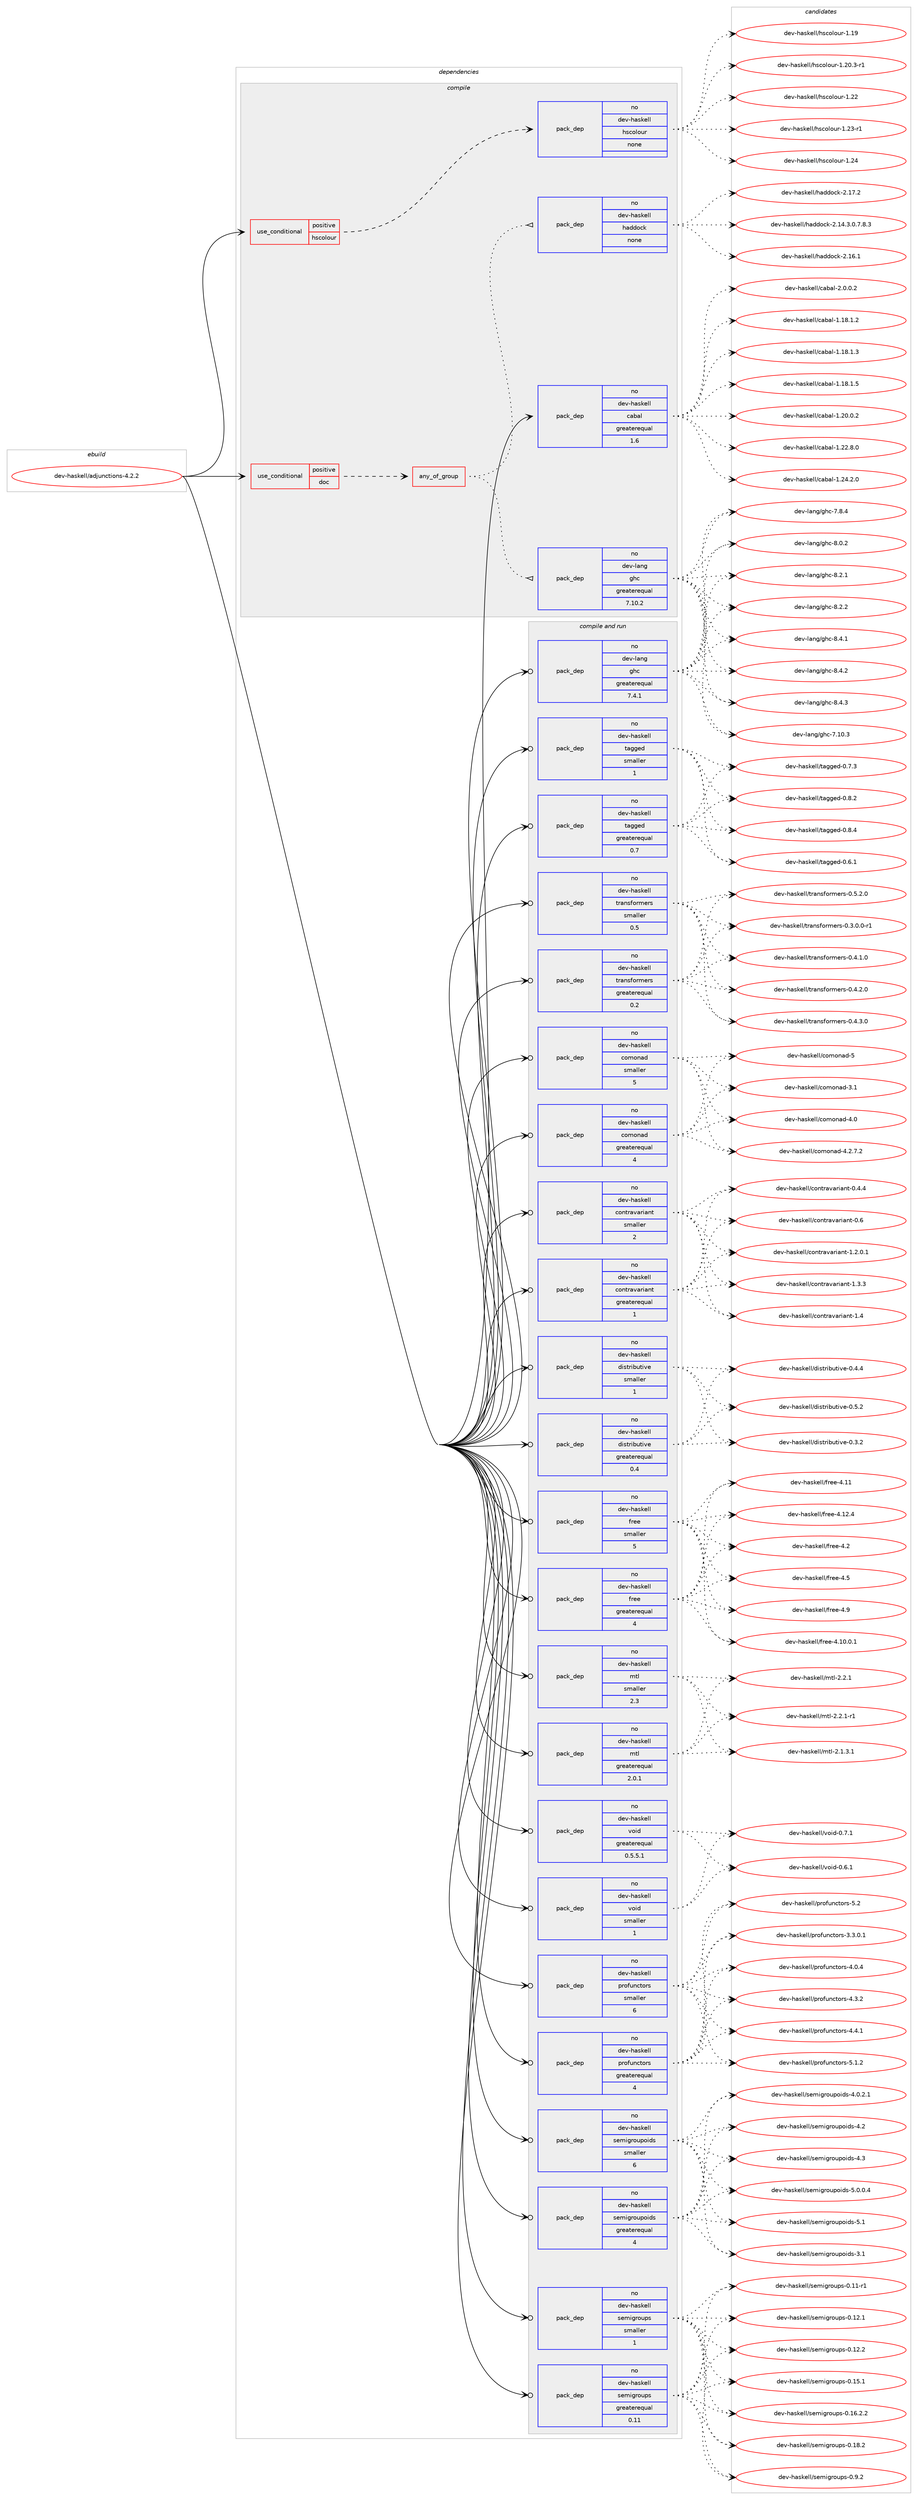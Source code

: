 digraph prolog {

# *************
# Graph options
# *************

newrank=true;
concentrate=true;
compound=true;
graph [rankdir=LR,fontname=Helvetica,fontsize=10,ranksep=1.5];#, ranksep=2.5, nodesep=0.2];
edge  [arrowhead=vee];
node  [fontname=Helvetica,fontsize=10];

# **********
# The ebuild
# **********

subgraph cluster_leftcol {
color=gray;
rank=same;
label=<<i>ebuild</i>>;
id [label="dev-haskell/adjunctions-4.2.2", color=red, width=4, href="../dev-haskell/adjunctions-4.2.2.svg"];
}

# ****************
# The dependencies
# ****************

subgraph cluster_midcol {
color=gray;
label=<<i>dependencies</i>>;
subgraph cluster_compile {
fillcolor="#eeeeee";
style=filled;
label=<<i>compile</i>>;
subgraph cond358463 {
dependency1325381 [label=<<TABLE BORDER="0" CELLBORDER="1" CELLSPACING="0" CELLPADDING="4"><TR><TD ROWSPAN="3" CELLPADDING="10">use_conditional</TD></TR><TR><TD>positive</TD></TR><TR><TD>doc</TD></TR></TABLE>>, shape=none, color=red];
subgraph any20477 {
dependency1325382 [label=<<TABLE BORDER="0" CELLBORDER="1" CELLSPACING="0" CELLPADDING="4"><TR><TD CELLPADDING="10">any_of_group</TD></TR></TABLE>>, shape=none, color=red];subgraph pack945889 {
dependency1325383 [label=<<TABLE BORDER="0" CELLBORDER="1" CELLSPACING="0" CELLPADDING="4" WIDTH="220"><TR><TD ROWSPAN="6" CELLPADDING="30">pack_dep</TD></TR><TR><TD WIDTH="110">no</TD></TR><TR><TD>dev-haskell</TD></TR><TR><TD>haddock</TD></TR><TR><TD>none</TD></TR><TR><TD></TD></TR></TABLE>>, shape=none, color=blue];
}
dependency1325382:e -> dependency1325383:w [weight=20,style="dotted",arrowhead="oinv"];
subgraph pack945890 {
dependency1325384 [label=<<TABLE BORDER="0" CELLBORDER="1" CELLSPACING="0" CELLPADDING="4" WIDTH="220"><TR><TD ROWSPAN="6" CELLPADDING="30">pack_dep</TD></TR><TR><TD WIDTH="110">no</TD></TR><TR><TD>dev-lang</TD></TR><TR><TD>ghc</TD></TR><TR><TD>greaterequal</TD></TR><TR><TD>7.10.2</TD></TR></TABLE>>, shape=none, color=blue];
}
dependency1325382:e -> dependency1325384:w [weight=20,style="dotted",arrowhead="oinv"];
}
dependency1325381:e -> dependency1325382:w [weight=20,style="dashed",arrowhead="vee"];
}
id:e -> dependency1325381:w [weight=20,style="solid",arrowhead="vee"];
subgraph cond358464 {
dependency1325385 [label=<<TABLE BORDER="0" CELLBORDER="1" CELLSPACING="0" CELLPADDING="4"><TR><TD ROWSPAN="3" CELLPADDING="10">use_conditional</TD></TR><TR><TD>positive</TD></TR><TR><TD>hscolour</TD></TR></TABLE>>, shape=none, color=red];
subgraph pack945891 {
dependency1325386 [label=<<TABLE BORDER="0" CELLBORDER="1" CELLSPACING="0" CELLPADDING="4" WIDTH="220"><TR><TD ROWSPAN="6" CELLPADDING="30">pack_dep</TD></TR><TR><TD WIDTH="110">no</TD></TR><TR><TD>dev-haskell</TD></TR><TR><TD>hscolour</TD></TR><TR><TD>none</TD></TR><TR><TD></TD></TR></TABLE>>, shape=none, color=blue];
}
dependency1325385:e -> dependency1325386:w [weight=20,style="dashed",arrowhead="vee"];
}
id:e -> dependency1325385:w [weight=20,style="solid",arrowhead="vee"];
subgraph pack945892 {
dependency1325387 [label=<<TABLE BORDER="0" CELLBORDER="1" CELLSPACING="0" CELLPADDING="4" WIDTH="220"><TR><TD ROWSPAN="6" CELLPADDING="30">pack_dep</TD></TR><TR><TD WIDTH="110">no</TD></TR><TR><TD>dev-haskell</TD></TR><TR><TD>cabal</TD></TR><TR><TD>greaterequal</TD></TR><TR><TD>1.6</TD></TR></TABLE>>, shape=none, color=blue];
}
id:e -> dependency1325387:w [weight=20,style="solid",arrowhead="vee"];
}
subgraph cluster_compileandrun {
fillcolor="#eeeeee";
style=filled;
label=<<i>compile and run</i>>;
subgraph pack945893 {
dependency1325388 [label=<<TABLE BORDER="0" CELLBORDER="1" CELLSPACING="0" CELLPADDING="4" WIDTH="220"><TR><TD ROWSPAN="6" CELLPADDING="30">pack_dep</TD></TR><TR><TD WIDTH="110">no</TD></TR><TR><TD>dev-haskell</TD></TR><TR><TD>comonad</TD></TR><TR><TD>greaterequal</TD></TR><TR><TD>4</TD></TR></TABLE>>, shape=none, color=blue];
}
id:e -> dependency1325388:w [weight=20,style="solid",arrowhead="odotvee"];
subgraph pack945894 {
dependency1325389 [label=<<TABLE BORDER="0" CELLBORDER="1" CELLSPACING="0" CELLPADDING="4" WIDTH="220"><TR><TD ROWSPAN="6" CELLPADDING="30">pack_dep</TD></TR><TR><TD WIDTH="110">no</TD></TR><TR><TD>dev-haskell</TD></TR><TR><TD>comonad</TD></TR><TR><TD>smaller</TD></TR><TR><TD>5</TD></TR></TABLE>>, shape=none, color=blue];
}
id:e -> dependency1325389:w [weight=20,style="solid",arrowhead="odotvee"];
subgraph pack945895 {
dependency1325390 [label=<<TABLE BORDER="0" CELLBORDER="1" CELLSPACING="0" CELLPADDING="4" WIDTH="220"><TR><TD ROWSPAN="6" CELLPADDING="30">pack_dep</TD></TR><TR><TD WIDTH="110">no</TD></TR><TR><TD>dev-haskell</TD></TR><TR><TD>contravariant</TD></TR><TR><TD>greaterequal</TD></TR><TR><TD>1</TD></TR></TABLE>>, shape=none, color=blue];
}
id:e -> dependency1325390:w [weight=20,style="solid",arrowhead="odotvee"];
subgraph pack945896 {
dependency1325391 [label=<<TABLE BORDER="0" CELLBORDER="1" CELLSPACING="0" CELLPADDING="4" WIDTH="220"><TR><TD ROWSPAN="6" CELLPADDING="30">pack_dep</TD></TR><TR><TD WIDTH="110">no</TD></TR><TR><TD>dev-haskell</TD></TR><TR><TD>contravariant</TD></TR><TR><TD>smaller</TD></TR><TR><TD>2</TD></TR></TABLE>>, shape=none, color=blue];
}
id:e -> dependency1325391:w [weight=20,style="solid",arrowhead="odotvee"];
subgraph pack945897 {
dependency1325392 [label=<<TABLE BORDER="0" CELLBORDER="1" CELLSPACING="0" CELLPADDING="4" WIDTH="220"><TR><TD ROWSPAN="6" CELLPADDING="30">pack_dep</TD></TR><TR><TD WIDTH="110">no</TD></TR><TR><TD>dev-haskell</TD></TR><TR><TD>distributive</TD></TR><TR><TD>greaterequal</TD></TR><TR><TD>0.4</TD></TR></TABLE>>, shape=none, color=blue];
}
id:e -> dependency1325392:w [weight=20,style="solid",arrowhead="odotvee"];
subgraph pack945898 {
dependency1325393 [label=<<TABLE BORDER="0" CELLBORDER="1" CELLSPACING="0" CELLPADDING="4" WIDTH="220"><TR><TD ROWSPAN="6" CELLPADDING="30">pack_dep</TD></TR><TR><TD WIDTH="110">no</TD></TR><TR><TD>dev-haskell</TD></TR><TR><TD>distributive</TD></TR><TR><TD>smaller</TD></TR><TR><TD>1</TD></TR></TABLE>>, shape=none, color=blue];
}
id:e -> dependency1325393:w [weight=20,style="solid",arrowhead="odotvee"];
subgraph pack945899 {
dependency1325394 [label=<<TABLE BORDER="0" CELLBORDER="1" CELLSPACING="0" CELLPADDING="4" WIDTH="220"><TR><TD ROWSPAN="6" CELLPADDING="30">pack_dep</TD></TR><TR><TD WIDTH="110">no</TD></TR><TR><TD>dev-haskell</TD></TR><TR><TD>free</TD></TR><TR><TD>greaterequal</TD></TR><TR><TD>4</TD></TR></TABLE>>, shape=none, color=blue];
}
id:e -> dependency1325394:w [weight=20,style="solid",arrowhead="odotvee"];
subgraph pack945900 {
dependency1325395 [label=<<TABLE BORDER="0" CELLBORDER="1" CELLSPACING="0" CELLPADDING="4" WIDTH="220"><TR><TD ROWSPAN="6" CELLPADDING="30">pack_dep</TD></TR><TR><TD WIDTH="110">no</TD></TR><TR><TD>dev-haskell</TD></TR><TR><TD>free</TD></TR><TR><TD>smaller</TD></TR><TR><TD>5</TD></TR></TABLE>>, shape=none, color=blue];
}
id:e -> dependency1325395:w [weight=20,style="solid",arrowhead="odotvee"];
subgraph pack945901 {
dependency1325396 [label=<<TABLE BORDER="0" CELLBORDER="1" CELLSPACING="0" CELLPADDING="4" WIDTH="220"><TR><TD ROWSPAN="6" CELLPADDING="30">pack_dep</TD></TR><TR><TD WIDTH="110">no</TD></TR><TR><TD>dev-haskell</TD></TR><TR><TD>mtl</TD></TR><TR><TD>greaterequal</TD></TR><TR><TD>2.0.1</TD></TR></TABLE>>, shape=none, color=blue];
}
id:e -> dependency1325396:w [weight=20,style="solid",arrowhead="odotvee"];
subgraph pack945902 {
dependency1325397 [label=<<TABLE BORDER="0" CELLBORDER="1" CELLSPACING="0" CELLPADDING="4" WIDTH="220"><TR><TD ROWSPAN="6" CELLPADDING="30">pack_dep</TD></TR><TR><TD WIDTH="110">no</TD></TR><TR><TD>dev-haskell</TD></TR><TR><TD>mtl</TD></TR><TR><TD>smaller</TD></TR><TR><TD>2.3</TD></TR></TABLE>>, shape=none, color=blue];
}
id:e -> dependency1325397:w [weight=20,style="solid",arrowhead="odotvee"];
subgraph pack945903 {
dependency1325398 [label=<<TABLE BORDER="0" CELLBORDER="1" CELLSPACING="0" CELLPADDING="4" WIDTH="220"><TR><TD ROWSPAN="6" CELLPADDING="30">pack_dep</TD></TR><TR><TD WIDTH="110">no</TD></TR><TR><TD>dev-haskell</TD></TR><TR><TD>profunctors</TD></TR><TR><TD>greaterequal</TD></TR><TR><TD>4</TD></TR></TABLE>>, shape=none, color=blue];
}
id:e -> dependency1325398:w [weight=20,style="solid",arrowhead="odotvee"];
subgraph pack945904 {
dependency1325399 [label=<<TABLE BORDER="0" CELLBORDER="1" CELLSPACING="0" CELLPADDING="4" WIDTH="220"><TR><TD ROWSPAN="6" CELLPADDING="30">pack_dep</TD></TR><TR><TD WIDTH="110">no</TD></TR><TR><TD>dev-haskell</TD></TR><TR><TD>profunctors</TD></TR><TR><TD>smaller</TD></TR><TR><TD>6</TD></TR></TABLE>>, shape=none, color=blue];
}
id:e -> dependency1325399:w [weight=20,style="solid",arrowhead="odotvee"];
subgraph pack945905 {
dependency1325400 [label=<<TABLE BORDER="0" CELLBORDER="1" CELLSPACING="0" CELLPADDING="4" WIDTH="220"><TR><TD ROWSPAN="6" CELLPADDING="30">pack_dep</TD></TR><TR><TD WIDTH="110">no</TD></TR><TR><TD>dev-haskell</TD></TR><TR><TD>semigroupoids</TD></TR><TR><TD>greaterequal</TD></TR><TR><TD>4</TD></TR></TABLE>>, shape=none, color=blue];
}
id:e -> dependency1325400:w [weight=20,style="solid",arrowhead="odotvee"];
subgraph pack945906 {
dependency1325401 [label=<<TABLE BORDER="0" CELLBORDER="1" CELLSPACING="0" CELLPADDING="4" WIDTH="220"><TR><TD ROWSPAN="6" CELLPADDING="30">pack_dep</TD></TR><TR><TD WIDTH="110">no</TD></TR><TR><TD>dev-haskell</TD></TR><TR><TD>semigroupoids</TD></TR><TR><TD>smaller</TD></TR><TR><TD>6</TD></TR></TABLE>>, shape=none, color=blue];
}
id:e -> dependency1325401:w [weight=20,style="solid",arrowhead="odotvee"];
subgraph pack945907 {
dependency1325402 [label=<<TABLE BORDER="0" CELLBORDER="1" CELLSPACING="0" CELLPADDING="4" WIDTH="220"><TR><TD ROWSPAN="6" CELLPADDING="30">pack_dep</TD></TR><TR><TD WIDTH="110">no</TD></TR><TR><TD>dev-haskell</TD></TR><TR><TD>semigroups</TD></TR><TR><TD>greaterequal</TD></TR><TR><TD>0.11</TD></TR></TABLE>>, shape=none, color=blue];
}
id:e -> dependency1325402:w [weight=20,style="solid",arrowhead="odotvee"];
subgraph pack945908 {
dependency1325403 [label=<<TABLE BORDER="0" CELLBORDER="1" CELLSPACING="0" CELLPADDING="4" WIDTH="220"><TR><TD ROWSPAN="6" CELLPADDING="30">pack_dep</TD></TR><TR><TD WIDTH="110">no</TD></TR><TR><TD>dev-haskell</TD></TR><TR><TD>semigroups</TD></TR><TR><TD>smaller</TD></TR><TR><TD>1</TD></TR></TABLE>>, shape=none, color=blue];
}
id:e -> dependency1325403:w [weight=20,style="solid",arrowhead="odotvee"];
subgraph pack945909 {
dependency1325404 [label=<<TABLE BORDER="0" CELLBORDER="1" CELLSPACING="0" CELLPADDING="4" WIDTH="220"><TR><TD ROWSPAN="6" CELLPADDING="30">pack_dep</TD></TR><TR><TD WIDTH="110">no</TD></TR><TR><TD>dev-haskell</TD></TR><TR><TD>tagged</TD></TR><TR><TD>greaterequal</TD></TR><TR><TD>0.7</TD></TR></TABLE>>, shape=none, color=blue];
}
id:e -> dependency1325404:w [weight=20,style="solid",arrowhead="odotvee"];
subgraph pack945910 {
dependency1325405 [label=<<TABLE BORDER="0" CELLBORDER="1" CELLSPACING="0" CELLPADDING="4" WIDTH="220"><TR><TD ROWSPAN="6" CELLPADDING="30">pack_dep</TD></TR><TR><TD WIDTH="110">no</TD></TR><TR><TD>dev-haskell</TD></TR><TR><TD>tagged</TD></TR><TR><TD>smaller</TD></TR><TR><TD>1</TD></TR></TABLE>>, shape=none, color=blue];
}
id:e -> dependency1325405:w [weight=20,style="solid",arrowhead="odotvee"];
subgraph pack945911 {
dependency1325406 [label=<<TABLE BORDER="0" CELLBORDER="1" CELLSPACING="0" CELLPADDING="4" WIDTH="220"><TR><TD ROWSPAN="6" CELLPADDING="30">pack_dep</TD></TR><TR><TD WIDTH="110">no</TD></TR><TR><TD>dev-haskell</TD></TR><TR><TD>transformers</TD></TR><TR><TD>greaterequal</TD></TR><TR><TD>0.2</TD></TR></TABLE>>, shape=none, color=blue];
}
id:e -> dependency1325406:w [weight=20,style="solid",arrowhead="odotvee"];
subgraph pack945912 {
dependency1325407 [label=<<TABLE BORDER="0" CELLBORDER="1" CELLSPACING="0" CELLPADDING="4" WIDTH="220"><TR><TD ROWSPAN="6" CELLPADDING="30">pack_dep</TD></TR><TR><TD WIDTH="110">no</TD></TR><TR><TD>dev-haskell</TD></TR><TR><TD>transformers</TD></TR><TR><TD>smaller</TD></TR><TR><TD>0.5</TD></TR></TABLE>>, shape=none, color=blue];
}
id:e -> dependency1325407:w [weight=20,style="solid",arrowhead="odotvee"];
subgraph pack945913 {
dependency1325408 [label=<<TABLE BORDER="0" CELLBORDER="1" CELLSPACING="0" CELLPADDING="4" WIDTH="220"><TR><TD ROWSPAN="6" CELLPADDING="30">pack_dep</TD></TR><TR><TD WIDTH="110">no</TD></TR><TR><TD>dev-haskell</TD></TR><TR><TD>void</TD></TR><TR><TD>greaterequal</TD></TR><TR><TD>0.5.5.1</TD></TR></TABLE>>, shape=none, color=blue];
}
id:e -> dependency1325408:w [weight=20,style="solid",arrowhead="odotvee"];
subgraph pack945914 {
dependency1325409 [label=<<TABLE BORDER="0" CELLBORDER="1" CELLSPACING="0" CELLPADDING="4" WIDTH="220"><TR><TD ROWSPAN="6" CELLPADDING="30">pack_dep</TD></TR><TR><TD WIDTH="110">no</TD></TR><TR><TD>dev-haskell</TD></TR><TR><TD>void</TD></TR><TR><TD>smaller</TD></TR><TR><TD>1</TD></TR></TABLE>>, shape=none, color=blue];
}
id:e -> dependency1325409:w [weight=20,style="solid",arrowhead="odotvee"];
subgraph pack945915 {
dependency1325410 [label=<<TABLE BORDER="0" CELLBORDER="1" CELLSPACING="0" CELLPADDING="4" WIDTH="220"><TR><TD ROWSPAN="6" CELLPADDING="30">pack_dep</TD></TR><TR><TD WIDTH="110">no</TD></TR><TR><TD>dev-lang</TD></TR><TR><TD>ghc</TD></TR><TR><TD>greaterequal</TD></TR><TR><TD>7.4.1</TD></TR></TABLE>>, shape=none, color=blue];
}
id:e -> dependency1325410:w [weight=20,style="solid",arrowhead="odotvee"];
}
subgraph cluster_run {
fillcolor="#eeeeee";
style=filled;
label=<<i>run</i>>;
}
}

# **************
# The candidates
# **************

subgraph cluster_choices {
rank=same;
color=gray;
label=<<i>candidates</i>>;

subgraph choice945889 {
color=black;
nodesep=1;
choice1001011184510497115107101108108471049710010011199107455046495246514648465546564651 [label="dev-haskell/haddock-2.14.3.0.7.8.3", color=red, width=4,href="../dev-haskell/haddock-2.14.3.0.7.8.3.svg"];
choice100101118451049711510710110810847104971001001119910745504649544649 [label="dev-haskell/haddock-2.16.1", color=red, width=4,href="../dev-haskell/haddock-2.16.1.svg"];
choice100101118451049711510710110810847104971001001119910745504649554650 [label="dev-haskell/haddock-2.17.2", color=red, width=4,href="../dev-haskell/haddock-2.17.2.svg"];
dependency1325383:e -> choice1001011184510497115107101108108471049710010011199107455046495246514648465546564651:w [style=dotted,weight="100"];
dependency1325383:e -> choice100101118451049711510710110810847104971001001119910745504649544649:w [style=dotted,weight="100"];
dependency1325383:e -> choice100101118451049711510710110810847104971001001119910745504649554650:w [style=dotted,weight="100"];
}
subgraph choice945890 {
color=black;
nodesep=1;
choice1001011184510897110103471031049945554649484651 [label="dev-lang/ghc-7.10.3", color=red, width=4,href="../dev-lang/ghc-7.10.3.svg"];
choice10010111845108971101034710310499455546564652 [label="dev-lang/ghc-7.8.4", color=red, width=4,href="../dev-lang/ghc-7.8.4.svg"];
choice10010111845108971101034710310499455646484650 [label="dev-lang/ghc-8.0.2", color=red, width=4,href="../dev-lang/ghc-8.0.2.svg"];
choice10010111845108971101034710310499455646504649 [label="dev-lang/ghc-8.2.1", color=red, width=4,href="../dev-lang/ghc-8.2.1.svg"];
choice10010111845108971101034710310499455646504650 [label="dev-lang/ghc-8.2.2", color=red, width=4,href="../dev-lang/ghc-8.2.2.svg"];
choice10010111845108971101034710310499455646524649 [label="dev-lang/ghc-8.4.1", color=red, width=4,href="../dev-lang/ghc-8.4.1.svg"];
choice10010111845108971101034710310499455646524650 [label="dev-lang/ghc-8.4.2", color=red, width=4,href="../dev-lang/ghc-8.4.2.svg"];
choice10010111845108971101034710310499455646524651 [label="dev-lang/ghc-8.4.3", color=red, width=4,href="../dev-lang/ghc-8.4.3.svg"];
dependency1325384:e -> choice1001011184510897110103471031049945554649484651:w [style=dotted,weight="100"];
dependency1325384:e -> choice10010111845108971101034710310499455546564652:w [style=dotted,weight="100"];
dependency1325384:e -> choice10010111845108971101034710310499455646484650:w [style=dotted,weight="100"];
dependency1325384:e -> choice10010111845108971101034710310499455646504649:w [style=dotted,weight="100"];
dependency1325384:e -> choice10010111845108971101034710310499455646504650:w [style=dotted,weight="100"];
dependency1325384:e -> choice10010111845108971101034710310499455646524649:w [style=dotted,weight="100"];
dependency1325384:e -> choice10010111845108971101034710310499455646524650:w [style=dotted,weight="100"];
dependency1325384:e -> choice10010111845108971101034710310499455646524651:w [style=dotted,weight="100"];
}
subgraph choice945891 {
color=black;
nodesep=1;
choice100101118451049711510710110810847104115991111081111171144549464957 [label="dev-haskell/hscolour-1.19", color=red, width=4,href="../dev-haskell/hscolour-1.19.svg"];
choice10010111845104971151071011081084710411599111108111117114454946504846514511449 [label="dev-haskell/hscolour-1.20.3-r1", color=red, width=4,href="../dev-haskell/hscolour-1.20.3-r1.svg"];
choice100101118451049711510710110810847104115991111081111171144549465050 [label="dev-haskell/hscolour-1.22", color=red, width=4,href="../dev-haskell/hscolour-1.22.svg"];
choice1001011184510497115107101108108471041159911110811111711445494650514511449 [label="dev-haskell/hscolour-1.23-r1", color=red, width=4,href="../dev-haskell/hscolour-1.23-r1.svg"];
choice100101118451049711510710110810847104115991111081111171144549465052 [label="dev-haskell/hscolour-1.24", color=red, width=4,href="../dev-haskell/hscolour-1.24.svg"];
dependency1325386:e -> choice100101118451049711510710110810847104115991111081111171144549464957:w [style=dotted,weight="100"];
dependency1325386:e -> choice10010111845104971151071011081084710411599111108111117114454946504846514511449:w [style=dotted,weight="100"];
dependency1325386:e -> choice100101118451049711510710110810847104115991111081111171144549465050:w [style=dotted,weight="100"];
dependency1325386:e -> choice1001011184510497115107101108108471041159911110811111711445494650514511449:w [style=dotted,weight="100"];
dependency1325386:e -> choice100101118451049711510710110810847104115991111081111171144549465052:w [style=dotted,weight="100"];
}
subgraph choice945892 {
color=black;
nodesep=1;
choice10010111845104971151071011081084799979897108454946495646494650 [label="dev-haskell/cabal-1.18.1.2", color=red, width=4,href="../dev-haskell/cabal-1.18.1.2.svg"];
choice10010111845104971151071011081084799979897108454946495646494651 [label="dev-haskell/cabal-1.18.1.3", color=red, width=4,href="../dev-haskell/cabal-1.18.1.3.svg"];
choice10010111845104971151071011081084799979897108454946495646494653 [label="dev-haskell/cabal-1.18.1.5", color=red, width=4,href="../dev-haskell/cabal-1.18.1.5.svg"];
choice10010111845104971151071011081084799979897108454946504846484650 [label="dev-haskell/cabal-1.20.0.2", color=red, width=4,href="../dev-haskell/cabal-1.20.0.2.svg"];
choice10010111845104971151071011081084799979897108454946505046564648 [label="dev-haskell/cabal-1.22.8.0", color=red, width=4,href="../dev-haskell/cabal-1.22.8.0.svg"];
choice10010111845104971151071011081084799979897108454946505246504648 [label="dev-haskell/cabal-1.24.2.0", color=red, width=4,href="../dev-haskell/cabal-1.24.2.0.svg"];
choice100101118451049711510710110810847999798971084550464846484650 [label="dev-haskell/cabal-2.0.0.2", color=red, width=4,href="../dev-haskell/cabal-2.0.0.2.svg"];
dependency1325387:e -> choice10010111845104971151071011081084799979897108454946495646494650:w [style=dotted,weight="100"];
dependency1325387:e -> choice10010111845104971151071011081084799979897108454946495646494651:w [style=dotted,weight="100"];
dependency1325387:e -> choice10010111845104971151071011081084799979897108454946495646494653:w [style=dotted,weight="100"];
dependency1325387:e -> choice10010111845104971151071011081084799979897108454946504846484650:w [style=dotted,weight="100"];
dependency1325387:e -> choice10010111845104971151071011081084799979897108454946505046564648:w [style=dotted,weight="100"];
dependency1325387:e -> choice10010111845104971151071011081084799979897108454946505246504648:w [style=dotted,weight="100"];
dependency1325387:e -> choice100101118451049711510710110810847999798971084550464846484650:w [style=dotted,weight="100"];
}
subgraph choice945893 {
color=black;
nodesep=1;
choice100101118451049711510710110810847991111091111109710045514649 [label="dev-haskell/comonad-3.1", color=red, width=4,href="../dev-haskell/comonad-3.1.svg"];
choice100101118451049711510710110810847991111091111109710045524648 [label="dev-haskell/comonad-4.0", color=red, width=4,href="../dev-haskell/comonad-4.0.svg"];
choice10010111845104971151071011081084799111109111110971004552465046554650 [label="dev-haskell/comonad-4.2.7.2", color=red, width=4,href="../dev-haskell/comonad-4.2.7.2.svg"];
choice10010111845104971151071011081084799111109111110971004553 [label="dev-haskell/comonad-5", color=red, width=4,href="../dev-haskell/comonad-5.svg"];
dependency1325388:e -> choice100101118451049711510710110810847991111091111109710045514649:w [style=dotted,weight="100"];
dependency1325388:e -> choice100101118451049711510710110810847991111091111109710045524648:w [style=dotted,weight="100"];
dependency1325388:e -> choice10010111845104971151071011081084799111109111110971004552465046554650:w [style=dotted,weight="100"];
dependency1325388:e -> choice10010111845104971151071011081084799111109111110971004553:w [style=dotted,weight="100"];
}
subgraph choice945894 {
color=black;
nodesep=1;
choice100101118451049711510710110810847991111091111109710045514649 [label="dev-haskell/comonad-3.1", color=red, width=4,href="../dev-haskell/comonad-3.1.svg"];
choice100101118451049711510710110810847991111091111109710045524648 [label="dev-haskell/comonad-4.0", color=red, width=4,href="../dev-haskell/comonad-4.0.svg"];
choice10010111845104971151071011081084799111109111110971004552465046554650 [label="dev-haskell/comonad-4.2.7.2", color=red, width=4,href="../dev-haskell/comonad-4.2.7.2.svg"];
choice10010111845104971151071011081084799111109111110971004553 [label="dev-haskell/comonad-5", color=red, width=4,href="../dev-haskell/comonad-5.svg"];
dependency1325389:e -> choice100101118451049711510710110810847991111091111109710045514649:w [style=dotted,weight="100"];
dependency1325389:e -> choice100101118451049711510710110810847991111091111109710045524648:w [style=dotted,weight="100"];
dependency1325389:e -> choice10010111845104971151071011081084799111109111110971004552465046554650:w [style=dotted,weight="100"];
dependency1325389:e -> choice10010111845104971151071011081084799111109111110971004553:w [style=dotted,weight="100"];
}
subgraph choice945895 {
color=black;
nodesep=1;
choice10010111845104971151071011081084799111110116114971189711410597110116454846524652 [label="dev-haskell/contravariant-0.4.4", color=red, width=4,href="../dev-haskell/contravariant-0.4.4.svg"];
choice1001011184510497115107101108108479911111011611497118971141059711011645484654 [label="dev-haskell/contravariant-0.6", color=red, width=4,href="../dev-haskell/contravariant-0.6.svg"];
choice100101118451049711510710110810847991111101161149711897114105971101164549465046484649 [label="dev-haskell/contravariant-1.2.0.1", color=red, width=4,href="../dev-haskell/contravariant-1.2.0.1.svg"];
choice10010111845104971151071011081084799111110116114971189711410597110116454946514651 [label="dev-haskell/contravariant-1.3.3", color=red, width=4,href="../dev-haskell/contravariant-1.3.3.svg"];
choice1001011184510497115107101108108479911111011611497118971141059711011645494652 [label="dev-haskell/contravariant-1.4", color=red, width=4,href="../dev-haskell/contravariant-1.4.svg"];
dependency1325390:e -> choice10010111845104971151071011081084799111110116114971189711410597110116454846524652:w [style=dotted,weight="100"];
dependency1325390:e -> choice1001011184510497115107101108108479911111011611497118971141059711011645484654:w [style=dotted,weight="100"];
dependency1325390:e -> choice100101118451049711510710110810847991111101161149711897114105971101164549465046484649:w [style=dotted,weight="100"];
dependency1325390:e -> choice10010111845104971151071011081084799111110116114971189711410597110116454946514651:w [style=dotted,weight="100"];
dependency1325390:e -> choice1001011184510497115107101108108479911111011611497118971141059711011645494652:w [style=dotted,weight="100"];
}
subgraph choice945896 {
color=black;
nodesep=1;
choice10010111845104971151071011081084799111110116114971189711410597110116454846524652 [label="dev-haskell/contravariant-0.4.4", color=red, width=4,href="../dev-haskell/contravariant-0.4.4.svg"];
choice1001011184510497115107101108108479911111011611497118971141059711011645484654 [label="dev-haskell/contravariant-0.6", color=red, width=4,href="../dev-haskell/contravariant-0.6.svg"];
choice100101118451049711510710110810847991111101161149711897114105971101164549465046484649 [label="dev-haskell/contravariant-1.2.0.1", color=red, width=4,href="../dev-haskell/contravariant-1.2.0.1.svg"];
choice10010111845104971151071011081084799111110116114971189711410597110116454946514651 [label="dev-haskell/contravariant-1.3.3", color=red, width=4,href="../dev-haskell/contravariant-1.3.3.svg"];
choice1001011184510497115107101108108479911111011611497118971141059711011645494652 [label="dev-haskell/contravariant-1.4", color=red, width=4,href="../dev-haskell/contravariant-1.4.svg"];
dependency1325391:e -> choice10010111845104971151071011081084799111110116114971189711410597110116454846524652:w [style=dotted,weight="100"];
dependency1325391:e -> choice1001011184510497115107101108108479911111011611497118971141059711011645484654:w [style=dotted,weight="100"];
dependency1325391:e -> choice100101118451049711510710110810847991111101161149711897114105971101164549465046484649:w [style=dotted,weight="100"];
dependency1325391:e -> choice10010111845104971151071011081084799111110116114971189711410597110116454946514651:w [style=dotted,weight="100"];
dependency1325391:e -> choice1001011184510497115107101108108479911111011611497118971141059711011645494652:w [style=dotted,weight="100"];
}
subgraph choice945897 {
color=black;
nodesep=1;
choice10010111845104971151071011081084710010511511611410598117116105118101454846514650 [label="dev-haskell/distributive-0.3.2", color=red, width=4,href="../dev-haskell/distributive-0.3.2.svg"];
choice10010111845104971151071011081084710010511511611410598117116105118101454846524652 [label="dev-haskell/distributive-0.4.4", color=red, width=4,href="../dev-haskell/distributive-0.4.4.svg"];
choice10010111845104971151071011081084710010511511611410598117116105118101454846534650 [label="dev-haskell/distributive-0.5.2", color=red, width=4,href="../dev-haskell/distributive-0.5.2.svg"];
dependency1325392:e -> choice10010111845104971151071011081084710010511511611410598117116105118101454846514650:w [style=dotted,weight="100"];
dependency1325392:e -> choice10010111845104971151071011081084710010511511611410598117116105118101454846524652:w [style=dotted,weight="100"];
dependency1325392:e -> choice10010111845104971151071011081084710010511511611410598117116105118101454846534650:w [style=dotted,weight="100"];
}
subgraph choice945898 {
color=black;
nodesep=1;
choice10010111845104971151071011081084710010511511611410598117116105118101454846514650 [label="dev-haskell/distributive-0.3.2", color=red, width=4,href="../dev-haskell/distributive-0.3.2.svg"];
choice10010111845104971151071011081084710010511511611410598117116105118101454846524652 [label="dev-haskell/distributive-0.4.4", color=red, width=4,href="../dev-haskell/distributive-0.4.4.svg"];
choice10010111845104971151071011081084710010511511611410598117116105118101454846534650 [label="dev-haskell/distributive-0.5.2", color=red, width=4,href="../dev-haskell/distributive-0.5.2.svg"];
dependency1325393:e -> choice10010111845104971151071011081084710010511511611410598117116105118101454846514650:w [style=dotted,weight="100"];
dependency1325393:e -> choice10010111845104971151071011081084710010511511611410598117116105118101454846524652:w [style=dotted,weight="100"];
dependency1325393:e -> choice10010111845104971151071011081084710010511511611410598117116105118101454846534650:w [style=dotted,weight="100"];
}
subgraph choice945899 {
color=black;
nodesep=1;
choice100101118451049711510710110810847102114101101455246494846484649 [label="dev-haskell/free-4.10.0.1", color=red, width=4,href="../dev-haskell/free-4.10.0.1.svg"];
choice1001011184510497115107101108108471021141011014552464949 [label="dev-haskell/free-4.11", color=red, width=4,href="../dev-haskell/free-4.11.svg"];
choice10010111845104971151071011081084710211410110145524649504652 [label="dev-haskell/free-4.12.4", color=red, width=4,href="../dev-haskell/free-4.12.4.svg"];
choice10010111845104971151071011081084710211410110145524650 [label="dev-haskell/free-4.2", color=red, width=4,href="../dev-haskell/free-4.2.svg"];
choice10010111845104971151071011081084710211410110145524653 [label="dev-haskell/free-4.5", color=red, width=4,href="../dev-haskell/free-4.5.svg"];
choice10010111845104971151071011081084710211410110145524657 [label="dev-haskell/free-4.9", color=red, width=4,href="../dev-haskell/free-4.9.svg"];
dependency1325394:e -> choice100101118451049711510710110810847102114101101455246494846484649:w [style=dotted,weight="100"];
dependency1325394:e -> choice1001011184510497115107101108108471021141011014552464949:w [style=dotted,weight="100"];
dependency1325394:e -> choice10010111845104971151071011081084710211410110145524649504652:w [style=dotted,weight="100"];
dependency1325394:e -> choice10010111845104971151071011081084710211410110145524650:w [style=dotted,weight="100"];
dependency1325394:e -> choice10010111845104971151071011081084710211410110145524653:w [style=dotted,weight="100"];
dependency1325394:e -> choice10010111845104971151071011081084710211410110145524657:w [style=dotted,weight="100"];
}
subgraph choice945900 {
color=black;
nodesep=1;
choice100101118451049711510710110810847102114101101455246494846484649 [label="dev-haskell/free-4.10.0.1", color=red, width=4,href="../dev-haskell/free-4.10.0.1.svg"];
choice1001011184510497115107101108108471021141011014552464949 [label="dev-haskell/free-4.11", color=red, width=4,href="../dev-haskell/free-4.11.svg"];
choice10010111845104971151071011081084710211410110145524649504652 [label="dev-haskell/free-4.12.4", color=red, width=4,href="../dev-haskell/free-4.12.4.svg"];
choice10010111845104971151071011081084710211410110145524650 [label="dev-haskell/free-4.2", color=red, width=4,href="../dev-haskell/free-4.2.svg"];
choice10010111845104971151071011081084710211410110145524653 [label="dev-haskell/free-4.5", color=red, width=4,href="../dev-haskell/free-4.5.svg"];
choice10010111845104971151071011081084710211410110145524657 [label="dev-haskell/free-4.9", color=red, width=4,href="../dev-haskell/free-4.9.svg"];
dependency1325395:e -> choice100101118451049711510710110810847102114101101455246494846484649:w [style=dotted,weight="100"];
dependency1325395:e -> choice1001011184510497115107101108108471021141011014552464949:w [style=dotted,weight="100"];
dependency1325395:e -> choice10010111845104971151071011081084710211410110145524649504652:w [style=dotted,weight="100"];
dependency1325395:e -> choice10010111845104971151071011081084710211410110145524650:w [style=dotted,weight="100"];
dependency1325395:e -> choice10010111845104971151071011081084710211410110145524653:w [style=dotted,weight="100"];
dependency1325395:e -> choice10010111845104971151071011081084710211410110145524657:w [style=dotted,weight="100"];
}
subgraph choice945901 {
color=black;
nodesep=1;
choice1001011184510497115107101108108471091161084550464946514649 [label="dev-haskell/mtl-2.1.3.1", color=red, width=4,href="../dev-haskell/mtl-2.1.3.1.svg"];
choice100101118451049711510710110810847109116108455046504649 [label="dev-haskell/mtl-2.2.1", color=red, width=4,href="../dev-haskell/mtl-2.2.1.svg"];
choice1001011184510497115107101108108471091161084550465046494511449 [label="dev-haskell/mtl-2.2.1-r1", color=red, width=4,href="../dev-haskell/mtl-2.2.1-r1.svg"];
dependency1325396:e -> choice1001011184510497115107101108108471091161084550464946514649:w [style=dotted,weight="100"];
dependency1325396:e -> choice100101118451049711510710110810847109116108455046504649:w [style=dotted,weight="100"];
dependency1325396:e -> choice1001011184510497115107101108108471091161084550465046494511449:w [style=dotted,weight="100"];
}
subgraph choice945902 {
color=black;
nodesep=1;
choice1001011184510497115107101108108471091161084550464946514649 [label="dev-haskell/mtl-2.1.3.1", color=red, width=4,href="../dev-haskell/mtl-2.1.3.1.svg"];
choice100101118451049711510710110810847109116108455046504649 [label="dev-haskell/mtl-2.2.1", color=red, width=4,href="../dev-haskell/mtl-2.2.1.svg"];
choice1001011184510497115107101108108471091161084550465046494511449 [label="dev-haskell/mtl-2.2.1-r1", color=red, width=4,href="../dev-haskell/mtl-2.2.1-r1.svg"];
dependency1325397:e -> choice1001011184510497115107101108108471091161084550464946514649:w [style=dotted,weight="100"];
dependency1325397:e -> choice100101118451049711510710110810847109116108455046504649:w [style=dotted,weight="100"];
dependency1325397:e -> choice1001011184510497115107101108108471091161084550465046494511449:w [style=dotted,weight="100"];
}
subgraph choice945903 {
color=black;
nodesep=1;
choice100101118451049711510710110810847112114111102117110991161111141154551465146484649 [label="dev-haskell/profunctors-3.3.0.1", color=red, width=4,href="../dev-haskell/profunctors-3.3.0.1.svg"];
choice10010111845104971151071011081084711211411110211711099116111114115455246484652 [label="dev-haskell/profunctors-4.0.4", color=red, width=4,href="../dev-haskell/profunctors-4.0.4.svg"];
choice10010111845104971151071011081084711211411110211711099116111114115455246514650 [label="dev-haskell/profunctors-4.3.2", color=red, width=4,href="../dev-haskell/profunctors-4.3.2.svg"];
choice10010111845104971151071011081084711211411110211711099116111114115455246524649 [label="dev-haskell/profunctors-4.4.1", color=red, width=4,href="../dev-haskell/profunctors-4.4.1.svg"];
choice10010111845104971151071011081084711211411110211711099116111114115455346494650 [label="dev-haskell/profunctors-5.1.2", color=red, width=4,href="../dev-haskell/profunctors-5.1.2.svg"];
choice1001011184510497115107101108108471121141111021171109911611111411545534650 [label="dev-haskell/profunctors-5.2", color=red, width=4,href="../dev-haskell/profunctors-5.2.svg"];
dependency1325398:e -> choice100101118451049711510710110810847112114111102117110991161111141154551465146484649:w [style=dotted,weight="100"];
dependency1325398:e -> choice10010111845104971151071011081084711211411110211711099116111114115455246484652:w [style=dotted,weight="100"];
dependency1325398:e -> choice10010111845104971151071011081084711211411110211711099116111114115455246514650:w [style=dotted,weight="100"];
dependency1325398:e -> choice10010111845104971151071011081084711211411110211711099116111114115455246524649:w [style=dotted,weight="100"];
dependency1325398:e -> choice10010111845104971151071011081084711211411110211711099116111114115455346494650:w [style=dotted,weight="100"];
dependency1325398:e -> choice1001011184510497115107101108108471121141111021171109911611111411545534650:w [style=dotted,weight="100"];
}
subgraph choice945904 {
color=black;
nodesep=1;
choice100101118451049711510710110810847112114111102117110991161111141154551465146484649 [label="dev-haskell/profunctors-3.3.0.1", color=red, width=4,href="../dev-haskell/profunctors-3.3.0.1.svg"];
choice10010111845104971151071011081084711211411110211711099116111114115455246484652 [label="dev-haskell/profunctors-4.0.4", color=red, width=4,href="../dev-haskell/profunctors-4.0.4.svg"];
choice10010111845104971151071011081084711211411110211711099116111114115455246514650 [label="dev-haskell/profunctors-4.3.2", color=red, width=4,href="../dev-haskell/profunctors-4.3.2.svg"];
choice10010111845104971151071011081084711211411110211711099116111114115455246524649 [label="dev-haskell/profunctors-4.4.1", color=red, width=4,href="../dev-haskell/profunctors-4.4.1.svg"];
choice10010111845104971151071011081084711211411110211711099116111114115455346494650 [label="dev-haskell/profunctors-5.1.2", color=red, width=4,href="../dev-haskell/profunctors-5.1.2.svg"];
choice1001011184510497115107101108108471121141111021171109911611111411545534650 [label="dev-haskell/profunctors-5.2", color=red, width=4,href="../dev-haskell/profunctors-5.2.svg"];
dependency1325399:e -> choice100101118451049711510710110810847112114111102117110991161111141154551465146484649:w [style=dotted,weight="100"];
dependency1325399:e -> choice10010111845104971151071011081084711211411110211711099116111114115455246484652:w [style=dotted,weight="100"];
dependency1325399:e -> choice10010111845104971151071011081084711211411110211711099116111114115455246514650:w [style=dotted,weight="100"];
dependency1325399:e -> choice10010111845104971151071011081084711211411110211711099116111114115455246524649:w [style=dotted,weight="100"];
dependency1325399:e -> choice10010111845104971151071011081084711211411110211711099116111114115455346494650:w [style=dotted,weight="100"];
dependency1325399:e -> choice1001011184510497115107101108108471121141111021171109911611111411545534650:w [style=dotted,weight="100"];
}
subgraph choice945905 {
color=black;
nodesep=1;
choice10010111845104971151071011081084711510110910510311411111711211110510011545514649 [label="dev-haskell/semigroupoids-3.1", color=red, width=4,href="../dev-haskell/semigroupoids-3.1.svg"];
choice1001011184510497115107101108108471151011091051031141111171121111051001154552464846504649 [label="dev-haskell/semigroupoids-4.0.2.1", color=red, width=4,href="../dev-haskell/semigroupoids-4.0.2.1.svg"];
choice10010111845104971151071011081084711510110910510311411111711211110510011545524650 [label="dev-haskell/semigroupoids-4.2", color=red, width=4,href="../dev-haskell/semigroupoids-4.2.svg"];
choice10010111845104971151071011081084711510110910510311411111711211110510011545524651 [label="dev-haskell/semigroupoids-4.3", color=red, width=4,href="../dev-haskell/semigroupoids-4.3.svg"];
choice1001011184510497115107101108108471151011091051031141111171121111051001154553464846484652 [label="dev-haskell/semigroupoids-5.0.0.4", color=red, width=4,href="../dev-haskell/semigroupoids-5.0.0.4.svg"];
choice10010111845104971151071011081084711510110910510311411111711211110510011545534649 [label="dev-haskell/semigroupoids-5.1", color=red, width=4,href="../dev-haskell/semigroupoids-5.1.svg"];
dependency1325400:e -> choice10010111845104971151071011081084711510110910510311411111711211110510011545514649:w [style=dotted,weight="100"];
dependency1325400:e -> choice1001011184510497115107101108108471151011091051031141111171121111051001154552464846504649:w [style=dotted,weight="100"];
dependency1325400:e -> choice10010111845104971151071011081084711510110910510311411111711211110510011545524650:w [style=dotted,weight="100"];
dependency1325400:e -> choice10010111845104971151071011081084711510110910510311411111711211110510011545524651:w [style=dotted,weight="100"];
dependency1325400:e -> choice1001011184510497115107101108108471151011091051031141111171121111051001154553464846484652:w [style=dotted,weight="100"];
dependency1325400:e -> choice10010111845104971151071011081084711510110910510311411111711211110510011545534649:w [style=dotted,weight="100"];
}
subgraph choice945906 {
color=black;
nodesep=1;
choice10010111845104971151071011081084711510110910510311411111711211110510011545514649 [label="dev-haskell/semigroupoids-3.1", color=red, width=4,href="../dev-haskell/semigroupoids-3.1.svg"];
choice1001011184510497115107101108108471151011091051031141111171121111051001154552464846504649 [label="dev-haskell/semigroupoids-4.0.2.1", color=red, width=4,href="../dev-haskell/semigroupoids-4.0.2.1.svg"];
choice10010111845104971151071011081084711510110910510311411111711211110510011545524650 [label="dev-haskell/semigroupoids-4.2", color=red, width=4,href="../dev-haskell/semigroupoids-4.2.svg"];
choice10010111845104971151071011081084711510110910510311411111711211110510011545524651 [label="dev-haskell/semigroupoids-4.3", color=red, width=4,href="../dev-haskell/semigroupoids-4.3.svg"];
choice1001011184510497115107101108108471151011091051031141111171121111051001154553464846484652 [label="dev-haskell/semigroupoids-5.0.0.4", color=red, width=4,href="../dev-haskell/semigroupoids-5.0.0.4.svg"];
choice10010111845104971151071011081084711510110910510311411111711211110510011545534649 [label="dev-haskell/semigroupoids-5.1", color=red, width=4,href="../dev-haskell/semigroupoids-5.1.svg"];
dependency1325401:e -> choice10010111845104971151071011081084711510110910510311411111711211110510011545514649:w [style=dotted,weight="100"];
dependency1325401:e -> choice1001011184510497115107101108108471151011091051031141111171121111051001154552464846504649:w [style=dotted,weight="100"];
dependency1325401:e -> choice10010111845104971151071011081084711510110910510311411111711211110510011545524650:w [style=dotted,weight="100"];
dependency1325401:e -> choice10010111845104971151071011081084711510110910510311411111711211110510011545524651:w [style=dotted,weight="100"];
dependency1325401:e -> choice1001011184510497115107101108108471151011091051031141111171121111051001154553464846484652:w [style=dotted,weight="100"];
dependency1325401:e -> choice10010111845104971151071011081084711510110910510311411111711211110510011545534649:w [style=dotted,weight="100"];
}
subgraph choice945907 {
color=black;
nodesep=1;
choice10010111845104971151071011081084711510110910510311411111711211545484649494511449 [label="dev-haskell/semigroups-0.11-r1", color=red, width=4,href="../dev-haskell/semigroups-0.11-r1.svg"];
choice10010111845104971151071011081084711510110910510311411111711211545484649504649 [label="dev-haskell/semigroups-0.12.1", color=red, width=4,href="../dev-haskell/semigroups-0.12.1.svg"];
choice10010111845104971151071011081084711510110910510311411111711211545484649504650 [label="dev-haskell/semigroups-0.12.2", color=red, width=4,href="../dev-haskell/semigroups-0.12.2.svg"];
choice10010111845104971151071011081084711510110910510311411111711211545484649534649 [label="dev-haskell/semigroups-0.15.1", color=red, width=4,href="../dev-haskell/semigroups-0.15.1.svg"];
choice100101118451049711510710110810847115101109105103114111117112115454846495446504650 [label="dev-haskell/semigroups-0.16.2.2", color=red, width=4,href="../dev-haskell/semigroups-0.16.2.2.svg"];
choice10010111845104971151071011081084711510110910510311411111711211545484649564650 [label="dev-haskell/semigroups-0.18.2", color=red, width=4,href="../dev-haskell/semigroups-0.18.2.svg"];
choice100101118451049711510710110810847115101109105103114111117112115454846574650 [label="dev-haskell/semigroups-0.9.2", color=red, width=4,href="../dev-haskell/semigroups-0.9.2.svg"];
dependency1325402:e -> choice10010111845104971151071011081084711510110910510311411111711211545484649494511449:w [style=dotted,weight="100"];
dependency1325402:e -> choice10010111845104971151071011081084711510110910510311411111711211545484649504649:w [style=dotted,weight="100"];
dependency1325402:e -> choice10010111845104971151071011081084711510110910510311411111711211545484649504650:w [style=dotted,weight="100"];
dependency1325402:e -> choice10010111845104971151071011081084711510110910510311411111711211545484649534649:w [style=dotted,weight="100"];
dependency1325402:e -> choice100101118451049711510710110810847115101109105103114111117112115454846495446504650:w [style=dotted,weight="100"];
dependency1325402:e -> choice10010111845104971151071011081084711510110910510311411111711211545484649564650:w [style=dotted,weight="100"];
dependency1325402:e -> choice100101118451049711510710110810847115101109105103114111117112115454846574650:w [style=dotted,weight="100"];
}
subgraph choice945908 {
color=black;
nodesep=1;
choice10010111845104971151071011081084711510110910510311411111711211545484649494511449 [label="dev-haskell/semigroups-0.11-r1", color=red, width=4,href="../dev-haskell/semigroups-0.11-r1.svg"];
choice10010111845104971151071011081084711510110910510311411111711211545484649504649 [label="dev-haskell/semigroups-0.12.1", color=red, width=4,href="../dev-haskell/semigroups-0.12.1.svg"];
choice10010111845104971151071011081084711510110910510311411111711211545484649504650 [label="dev-haskell/semigroups-0.12.2", color=red, width=4,href="../dev-haskell/semigroups-0.12.2.svg"];
choice10010111845104971151071011081084711510110910510311411111711211545484649534649 [label="dev-haskell/semigroups-0.15.1", color=red, width=4,href="../dev-haskell/semigroups-0.15.1.svg"];
choice100101118451049711510710110810847115101109105103114111117112115454846495446504650 [label="dev-haskell/semigroups-0.16.2.2", color=red, width=4,href="../dev-haskell/semigroups-0.16.2.2.svg"];
choice10010111845104971151071011081084711510110910510311411111711211545484649564650 [label="dev-haskell/semigroups-0.18.2", color=red, width=4,href="../dev-haskell/semigroups-0.18.2.svg"];
choice100101118451049711510710110810847115101109105103114111117112115454846574650 [label="dev-haskell/semigroups-0.9.2", color=red, width=4,href="../dev-haskell/semigroups-0.9.2.svg"];
dependency1325403:e -> choice10010111845104971151071011081084711510110910510311411111711211545484649494511449:w [style=dotted,weight="100"];
dependency1325403:e -> choice10010111845104971151071011081084711510110910510311411111711211545484649504649:w [style=dotted,weight="100"];
dependency1325403:e -> choice10010111845104971151071011081084711510110910510311411111711211545484649504650:w [style=dotted,weight="100"];
dependency1325403:e -> choice10010111845104971151071011081084711510110910510311411111711211545484649534649:w [style=dotted,weight="100"];
dependency1325403:e -> choice100101118451049711510710110810847115101109105103114111117112115454846495446504650:w [style=dotted,weight="100"];
dependency1325403:e -> choice10010111845104971151071011081084711510110910510311411111711211545484649564650:w [style=dotted,weight="100"];
dependency1325403:e -> choice100101118451049711510710110810847115101109105103114111117112115454846574650:w [style=dotted,weight="100"];
}
subgraph choice945909 {
color=black;
nodesep=1;
choice10010111845104971151071011081084711697103103101100454846544649 [label="dev-haskell/tagged-0.6.1", color=red, width=4,href="../dev-haskell/tagged-0.6.1.svg"];
choice10010111845104971151071011081084711697103103101100454846554651 [label="dev-haskell/tagged-0.7.3", color=red, width=4,href="../dev-haskell/tagged-0.7.3.svg"];
choice10010111845104971151071011081084711697103103101100454846564650 [label="dev-haskell/tagged-0.8.2", color=red, width=4,href="../dev-haskell/tagged-0.8.2.svg"];
choice10010111845104971151071011081084711697103103101100454846564652 [label="dev-haskell/tagged-0.8.4", color=red, width=4,href="../dev-haskell/tagged-0.8.4.svg"];
dependency1325404:e -> choice10010111845104971151071011081084711697103103101100454846544649:w [style=dotted,weight="100"];
dependency1325404:e -> choice10010111845104971151071011081084711697103103101100454846554651:w [style=dotted,weight="100"];
dependency1325404:e -> choice10010111845104971151071011081084711697103103101100454846564650:w [style=dotted,weight="100"];
dependency1325404:e -> choice10010111845104971151071011081084711697103103101100454846564652:w [style=dotted,weight="100"];
}
subgraph choice945910 {
color=black;
nodesep=1;
choice10010111845104971151071011081084711697103103101100454846544649 [label="dev-haskell/tagged-0.6.1", color=red, width=4,href="../dev-haskell/tagged-0.6.1.svg"];
choice10010111845104971151071011081084711697103103101100454846554651 [label="dev-haskell/tagged-0.7.3", color=red, width=4,href="../dev-haskell/tagged-0.7.3.svg"];
choice10010111845104971151071011081084711697103103101100454846564650 [label="dev-haskell/tagged-0.8.2", color=red, width=4,href="../dev-haskell/tagged-0.8.2.svg"];
choice10010111845104971151071011081084711697103103101100454846564652 [label="dev-haskell/tagged-0.8.4", color=red, width=4,href="../dev-haskell/tagged-0.8.4.svg"];
dependency1325405:e -> choice10010111845104971151071011081084711697103103101100454846544649:w [style=dotted,weight="100"];
dependency1325405:e -> choice10010111845104971151071011081084711697103103101100454846554651:w [style=dotted,weight="100"];
dependency1325405:e -> choice10010111845104971151071011081084711697103103101100454846564650:w [style=dotted,weight="100"];
dependency1325405:e -> choice10010111845104971151071011081084711697103103101100454846564652:w [style=dotted,weight="100"];
}
subgraph choice945911 {
color=black;
nodesep=1;
choice1001011184510497115107101108108471161149711011510211111410910111411545484651464846484511449 [label="dev-haskell/transformers-0.3.0.0-r1", color=red, width=4,href="../dev-haskell/transformers-0.3.0.0-r1.svg"];
choice100101118451049711510710110810847116114971101151021111141091011141154548465246494648 [label="dev-haskell/transformers-0.4.1.0", color=red, width=4,href="../dev-haskell/transformers-0.4.1.0.svg"];
choice100101118451049711510710110810847116114971101151021111141091011141154548465246504648 [label="dev-haskell/transformers-0.4.2.0", color=red, width=4,href="../dev-haskell/transformers-0.4.2.0.svg"];
choice100101118451049711510710110810847116114971101151021111141091011141154548465246514648 [label="dev-haskell/transformers-0.4.3.0", color=red, width=4,href="../dev-haskell/transformers-0.4.3.0.svg"];
choice100101118451049711510710110810847116114971101151021111141091011141154548465346504648 [label="dev-haskell/transformers-0.5.2.0", color=red, width=4,href="../dev-haskell/transformers-0.5.2.0.svg"];
dependency1325406:e -> choice1001011184510497115107101108108471161149711011510211111410910111411545484651464846484511449:w [style=dotted,weight="100"];
dependency1325406:e -> choice100101118451049711510710110810847116114971101151021111141091011141154548465246494648:w [style=dotted,weight="100"];
dependency1325406:e -> choice100101118451049711510710110810847116114971101151021111141091011141154548465246504648:w [style=dotted,weight="100"];
dependency1325406:e -> choice100101118451049711510710110810847116114971101151021111141091011141154548465246514648:w [style=dotted,weight="100"];
dependency1325406:e -> choice100101118451049711510710110810847116114971101151021111141091011141154548465346504648:w [style=dotted,weight="100"];
}
subgraph choice945912 {
color=black;
nodesep=1;
choice1001011184510497115107101108108471161149711011510211111410910111411545484651464846484511449 [label="dev-haskell/transformers-0.3.0.0-r1", color=red, width=4,href="../dev-haskell/transformers-0.3.0.0-r1.svg"];
choice100101118451049711510710110810847116114971101151021111141091011141154548465246494648 [label="dev-haskell/transformers-0.4.1.0", color=red, width=4,href="../dev-haskell/transformers-0.4.1.0.svg"];
choice100101118451049711510710110810847116114971101151021111141091011141154548465246504648 [label="dev-haskell/transformers-0.4.2.0", color=red, width=4,href="../dev-haskell/transformers-0.4.2.0.svg"];
choice100101118451049711510710110810847116114971101151021111141091011141154548465246514648 [label="dev-haskell/transformers-0.4.3.0", color=red, width=4,href="../dev-haskell/transformers-0.4.3.0.svg"];
choice100101118451049711510710110810847116114971101151021111141091011141154548465346504648 [label="dev-haskell/transformers-0.5.2.0", color=red, width=4,href="../dev-haskell/transformers-0.5.2.0.svg"];
dependency1325407:e -> choice1001011184510497115107101108108471161149711011510211111410910111411545484651464846484511449:w [style=dotted,weight="100"];
dependency1325407:e -> choice100101118451049711510710110810847116114971101151021111141091011141154548465246494648:w [style=dotted,weight="100"];
dependency1325407:e -> choice100101118451049711510710110810847116114971101151021111141091011141154548465246504648:w [style=dotted,weight="100"];
dependency1325407:e -> choice100101118451049711510710110810847116114971101151021111141091011141154548465246514648:w [style=dotted,weight="100"];
dependency1325407:e -> choice100101118451049711510710110810847116114971101151021111141091011141154548465346504648:w [style=dotted,weight="100"];
}
subgraph choice945913 {
color=black;
nodesep=1;
choice100101118451049711510710110810847118111105100454846544649 [label="dev-haskell/void-0.6.1", color=red, width=4,href="../dev-haskell/void-0.6.1.svg"];
choice100101118451049711510710110810847118111105100454846554649 [label="dev-haskell/void-0.7.1", color=red, width=4,href="../dev-haskell/void-0.7.1.svg"];
dependency1325408:e -> choice100101118451049711510710110810847118111105100454846544649:w [style=dotted,weight="100"];
dependency1325408:e -> choice100101118451049711510710110810847118111105100454846554649:w [style=dotted,weight="100"];
}
subgraph choice945914 {
color=black;
nodesep=1;
choice100101118451049711510710110810847118111105100454846544649 [label="dev-haskell/void-0.6.1", color=red, width=4,href="../dev-haskell/void-0.6.1.svg"];
choice100101118451049711510710110810847118111105100454846554649 [label="dev-haskell/void-0.7.1", color=red, width=4,href="../dev-haskell/void-0.7.1.svg"];
dependency1325409:e -> choice100101118451049711510710110810847118111105100454846544649:w [style=dotted,weight="100"];
dependency1325409:e -> choice100101118451049711510710110810847118111105100454846554649:w [style=dotted,weight="100"];
}
subgraph choice945915 {
color=black;
nodesep=1;
choice1001011184510897110103471031049945554649484651 [label="dev-lang/ghc-7.10.3", color=red, width=4,href="../dev-lang/ghc-7.10.3.svg"];
choice10010111845108971101034710310499455546564652 [label="dev-lang/ghc-7.8.4", color=red, width=4,href="../dev-lang/ghc-7.8.4.svg"];
choice10010111845108971101034710310499455646484650 [label="dev-lang/ghc-8.0.2", color=red, width=4,href="../dev-lang/ghc-8.0.2.svg"];
choice10010111845108971101034710310499455646504649 [label="dev-lang/ghc-8.2.1", color=red, width=4,href="../dev-lang/ghc-8.2.1.svg"];
choice10010111845108971101034710310499455646504650 [label="dev-lang/ghc-8.2.2", color=red, width=4,href="../dev-lang/ghc-8.2.2.svg"];
choice10010111845108971101034710310499455646524649 [label="dev-lang/ghc-8.4.1", color=red, width=4,href="../dev-lang/ghc-8.4.1.svg"];
choice10010111845108971101034710310499455646524650 [label="dev-lang/ghc-8.4.2", color=red, width=4,href="../dev-lang/ghc-8.4.2.svg"];
choice10010111845108971101034710310499455646524651 [label="dev-lang/ghc-8.4.3", color=red, width=4,href="../dev-lang/ghc-8.4.3.svg"];
dependency1325410:e -> choice1001011184510897110103471031049945554649484651:w [style=dotted,weight="100"];
dependency1325410:e -> choice10010111845108971101034710310499455546564652:w [style=dotted,weight="100"];
dependency1325410:e -> choice10010111845108971101034710310499455646484650:w [style=dotted,weight="100"];
dependency1325410:e -> choice10010111845108971101034710310499455646504649:w [style=dotted,weight="100"];
dependency1325410:e -> choice10010111845108971101034710310499455646504650:w [style=dotted,weight="100"];
dependency1325410:e -> choice10010111845108971101034710310499455646524649:w [style=dotted,weight="100"];
dependency1325410:e -> choice10010111845108971101034710310499455646524650:w [style=dotted,weight="100"];
dependency1325410:e -> choice10010111845108971101034710310499455646524651:w [style=dotted,weight="100"];
}
}

}
